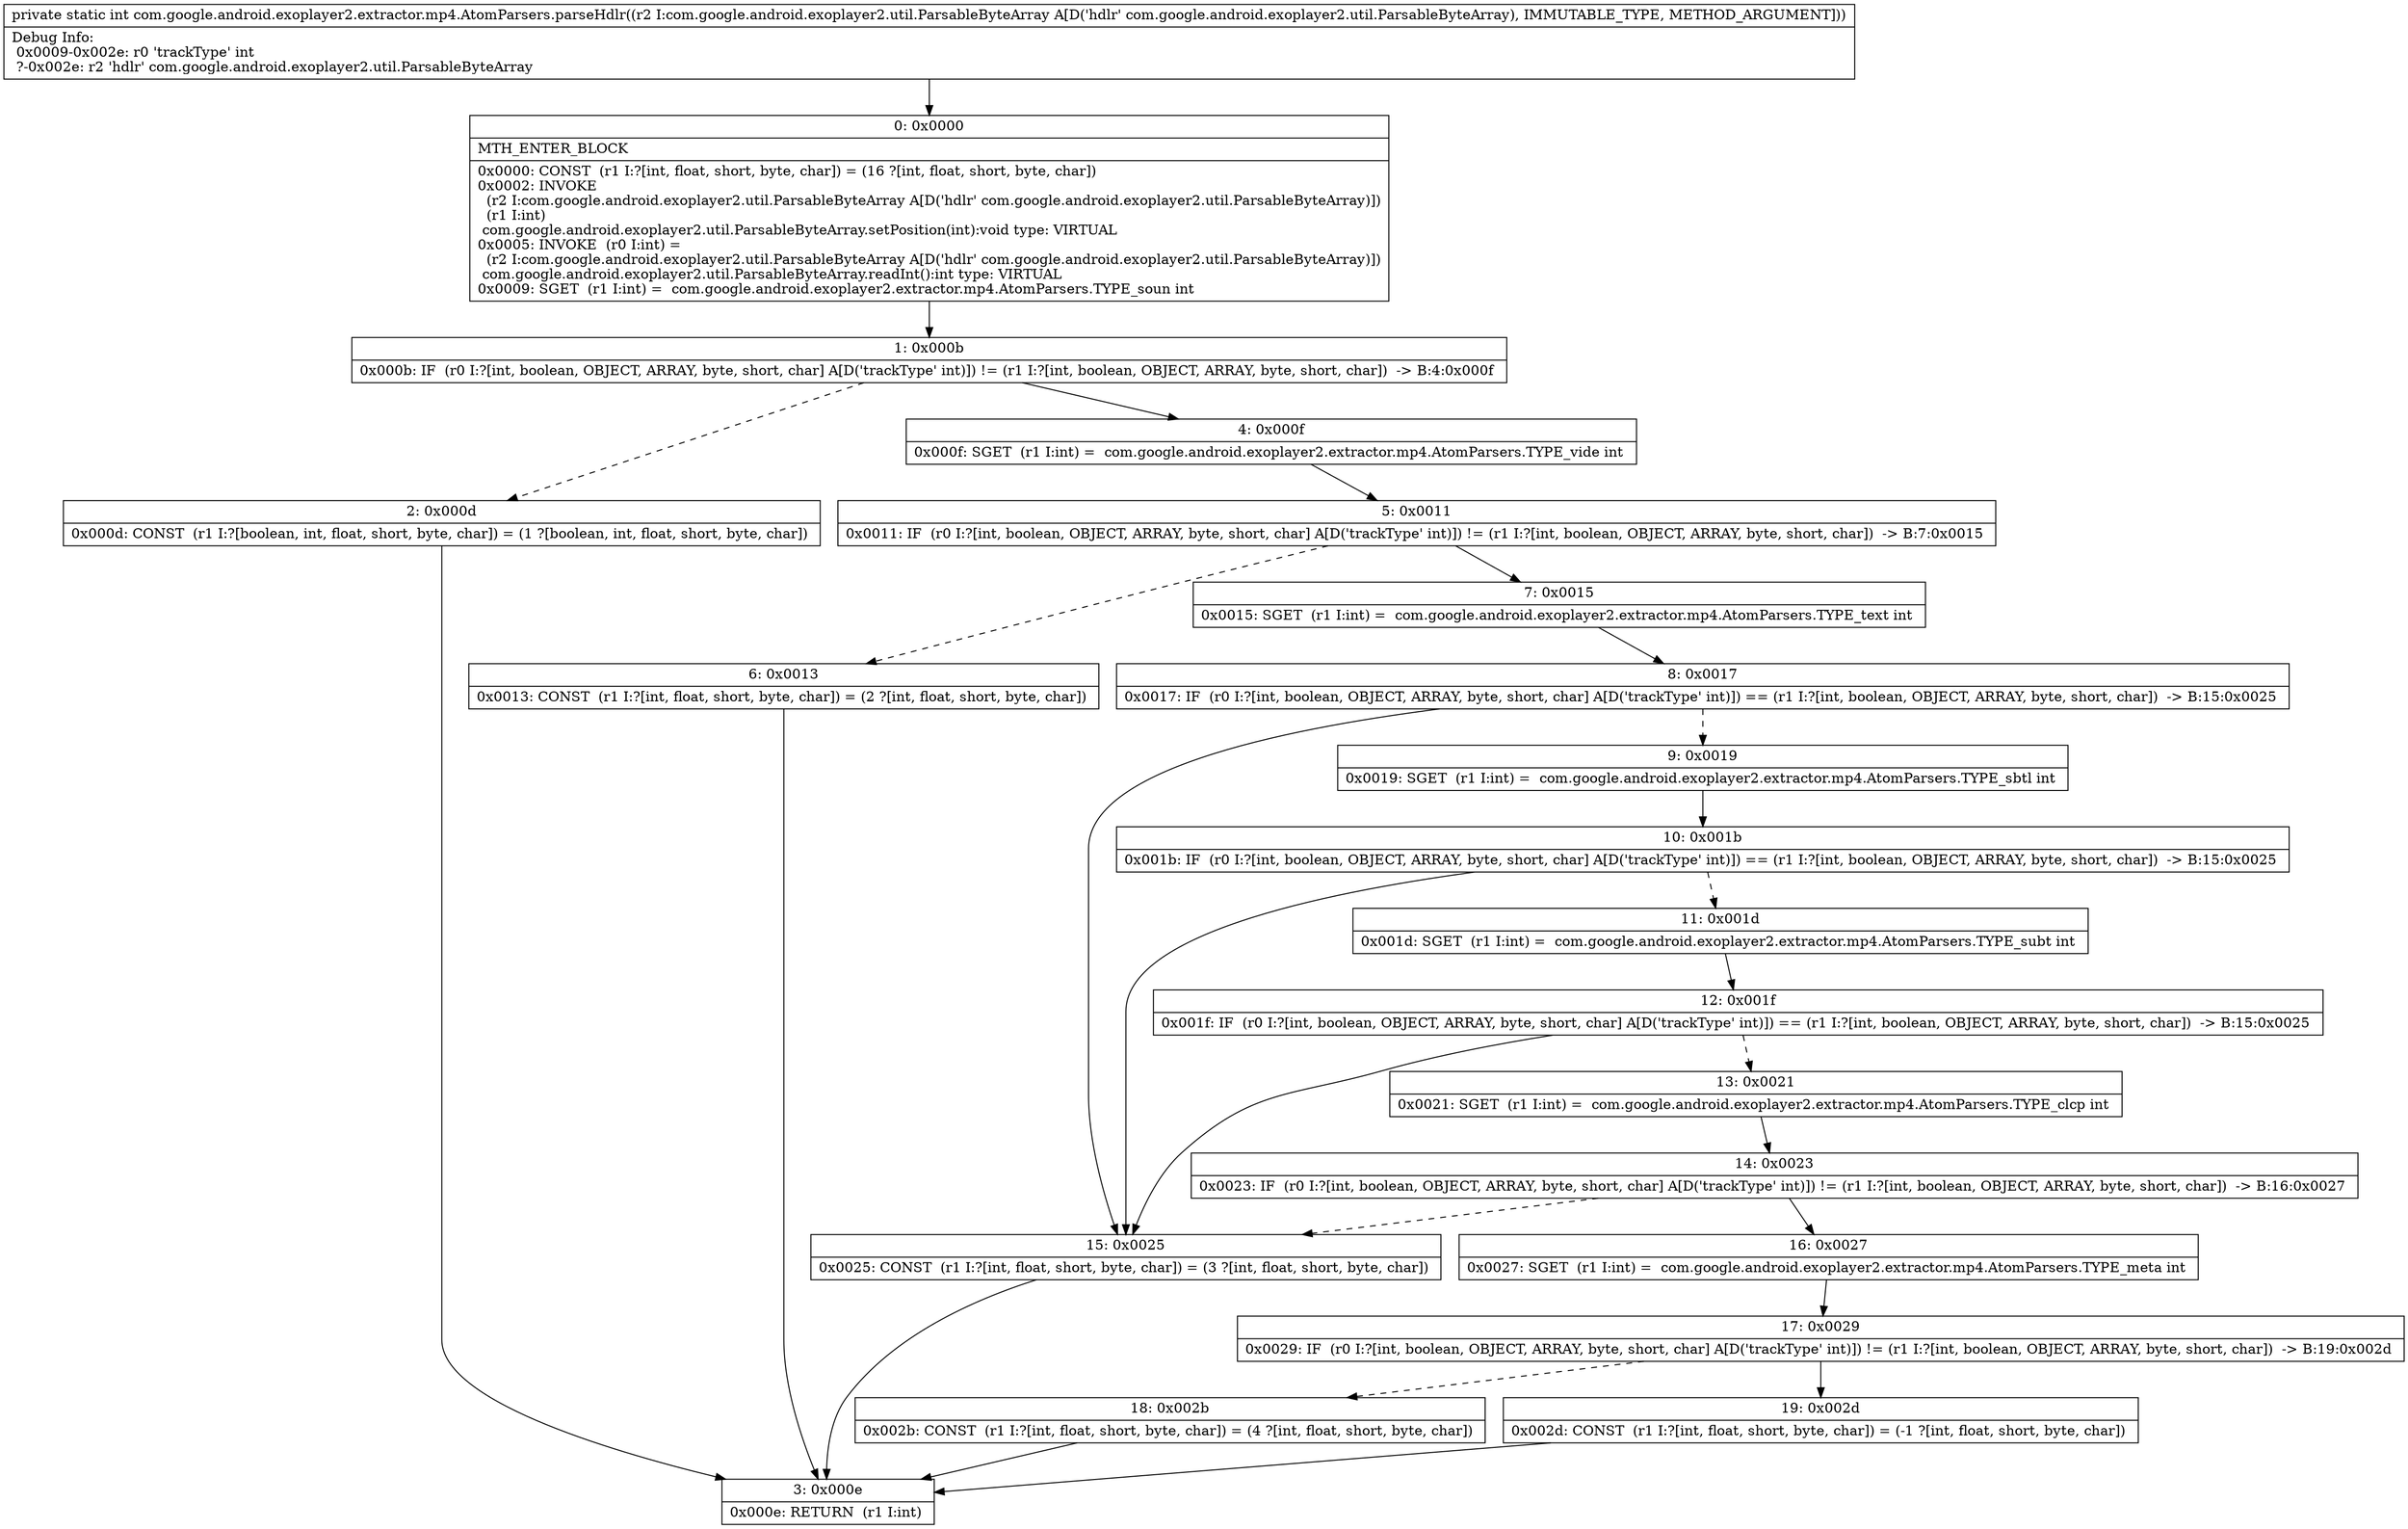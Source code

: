 digraph "CFG forcom.google.android.exoplayer2.extractor.mp4.AtomParsers.parseHdlr(Lcom\/google\/android\/exoplayer2\/util\/ParsableByteArray;)I" {
Node_0 [shape=record,label="{0\:\ 0x0000|MTH_ENTER_BLOCK\l|0x0000: CONST  (r1 I:?[int, float, short, byte, char]) = (16 ?[int, float, short, byte, char]) \l0x0002: INVOKE  \l  (r2 I:com.google.android.exoplayer2.util.ParsableByteArray A[D('hdlr' com.google.android.exoplayer2.util.ParsableByteArray)])\l  (r1 I:int)\l com.google.android.exoplayer2.util.ParsableByteArray.setPosition(int):void type: VIRTUAL \l0x0005: INVOKE  (r0 I:int) = \l  (r2 I:com.google.android.exoplayer2.util.ParsableByteArray A[D('hdlr' com.google.android.exoplayer2.util.ParsableByteArray)])\l com.google.android.exoplayer2.util.ParsableByteArray.readInt():int type: VIRTUAL \l0x0009: SGET  (r1 I:int) =  com.google.android.exoplayer2.extractor.mp4.AtomParsers.TYPE_soun int \l}"];
Node_1 [shape=record,label="{1\:\ 0x000b|0x000b: IF  (r0 I:?[int, boolean, OBJECT, ARRAY, byte, short, char] A[D('trackType' int)]) != (r1 I:?[int, boolean, OBJECT, ARRAY, byte, short, char])  \-\> B:4:0x000f \l}"];
Node_2 [shape=record,label="{2\:\ 0x000d|0x000d: CONST  (r1 I:?[boolean, int, float, short, byte, char]) = (1 ?[boolean, int, float, short, byte, char]) \l}"];
Node_3 [shape=record,label="{3\:\ 0x000e|0x000e: RETURN  (r1 I:int) \l}"];
Node_4 [shape=record,label="{4\:\ 0x000f|0x000f: SGET  (r1 I:int) =  com.google.android.exoplayer2.extractor.mp4.AtomParsers.TYPE_vide int \l}"];
Node_5 [shape=record,label="{5\:\ 0x0011|0x0011: IF  (r0 I:?[int, boolean, OBJECT, ARRAY, byte, short, char] A[D('trackType' int)]) != (r1 I:?[int, boolean, OBJECT, ARRAY, byte, short, char])  \-\> B:7:0x0015 \l}"];
Node_6 [shape=record,label="{6\:\ 0x0013|0x0013: CONST  (r1 I:?[int, float, short, byte, char]) = (2 ?[int, float, short, byte, char]) \l}"];
Node_7 [shape=record,label="{7\:\ 0x0015|0x0015: SGET  (r1 I:int) =  com.google.android.exoplayer2.extractor.mp4.AtomParsers.TYPE_text int \l}"];
Node_8 [shape=record,label="{8\:\ 0x0017|0x0017: IF  (r0 I:?[int, boolean, OBJECT, ARRAY, byte, short, char] A[D('trackType' int)]) == (r1 I:?[int, boolean, OBJECT, ARRAY, byte, short, char])  \-\> B:15:0x0025 \l}"];
Node_9 [shape=record,label="{9\:\ 0x0019|0x0019: SGET  (r1 I:int) =  com.google.android.exoplayer2.extractor.mp4.AtomParsers.TYPE_sbtl int \l}"];
Node_10 [shape=record,label="{10\:\ 0x001b|0x001b: IF  (r0 I:?[int, boolean, OBJECT, ARRAY, byte, short, char] A[D('trackType' int)]) == (r1 I:?[int, boolean, OBJECT, ARRAY, byte, short, char])  \-\> B:15:0x0025 \l}"];
Node_11 [shape=record,label="{11\:\ 0x001d|0x001d: SGET  (r1 I:int) =  com.google.android.exoplayer2.extractor.mp4.AtomParsers.TYPE_subt int \l}"];
Node_12 [shape=record,label="{12\:\ 0x001f|0x001f: IF  (r0 I:?[int, boolean, OBJECT, ARRAY, byte, short, char] A[D('trackType' int)]) == (r1 I:?[int, boolean, OBJECT, ARRAY, byte, short, char])  \-\> B:15:0x0025 \l}"];
Node_13 [shape=record,label="{13\:\ 0x0021|0x0021: SGET  (r1 I:int) =  com.google.android.exoplayer2.extractor.mp4.AtomParsers.TYPE_clcp int \l}"];
Node_14 [shape=record,label="{14\:\ 0x0023|0x0023: IF  (r0 I:?[int, boolean, OBJECT, ARRAY, byte, short, char] A[D('trackType' int)]) != (r1 I:?[int, boolean, OBJECT, ARRAY, byte, short, char])  \-\> B:16:0x0027 \l}"];
Node_15 [shape=record,label="{15\:\ 0x0025|0x0025: CONST  (r1 I:?[int, float, short, byte, char]) = (3 ?[int, float, short, byte, char]) \l}"];
Node_16 [shape=record,label="{16\:\ 0x0027|0x0027: SGET  (r1 I:int) =  com.google.android.exoplayer2.extractor.mp4.AtomParsers.TYPE_meta int \l}"];
Node_17 [shape=record,label="{17\:\ 0x0029|0x0029: IF  (r0 I:?[int, boolean, OBJECT, ARRAY, byte, short, char] A[D('trackType' int)]) != (r1 I:?[int, boolean, OBJECT, ARRAY, byte, short, char])  \-\> B:19:0x002d \l}"];
Node_18 [shape=record,label="{18\:\ 0x002b|0x002b: CONST  (r1 I:?[int, float, short, byte, char]) = (4 ?[int, float, short, byte, char]) \l}"];
Node_19 [shape=record,label="{19\:\ 0x002d|0x002d: CONST  (r1 I:?[int, float, short, byte, char]) = (\-1 ?[int, float, short, byte, char]) \l}"];
MethodNode[shape=record,label="{private static int com.google.android.exoplayer2.extractor.mp4.AtomParsers.parseHdlr((r2 I:com.google.android.exoplayer2.util.ParsableByteArray A[D('hdlr' com.google.android.exoplayer2.util.ParsableByteArray), IMMUTABLE_TYPE, METHOD_ARGUMENT]))  | Debug Info:\l  0x0009\-0x002e: r0 'trackType' int\l  ?\-0x002e: r2 'hdlr' com.google.android.exoplayer2.util.ParsableByteArray\l}"];
MethodNode -> Node_0;
Node_0 -> Node_1;
Node_1 -> Node_2[style=dashed];
Node_1 -> Node_4;
Node_2 -> Node_3;
Node_4 -> Node_5;
Node_5 -> Node_6[style=dashed];
Node_5 -> Node_7;
Node_6 -> Node_3;
Node_7 -> Node_8;
Node_8 -> Node_9[style=dashed];
Node_8 -> Node_15;
Node_9 -> Node_10;
Node_10 -> Node_11[style=dashed];
Node_10 -> Node_15;
Node_11 -> Node_12;
Node_12 -> Node_13[style=dashed];
Node_12 -> Node_15;
Node_13 -> Node_14;
Node_14 -> Node_15[style=dashed];
Node_14 -> Node_16;
Node_15 -> Node_3;
Node_16 -> Node_17;
Node_17 -> Node_18[style=dashed];
Node_17 -> Node_19;
Node_18 -> Node_3;
Node_19 -> Node_3;
}


